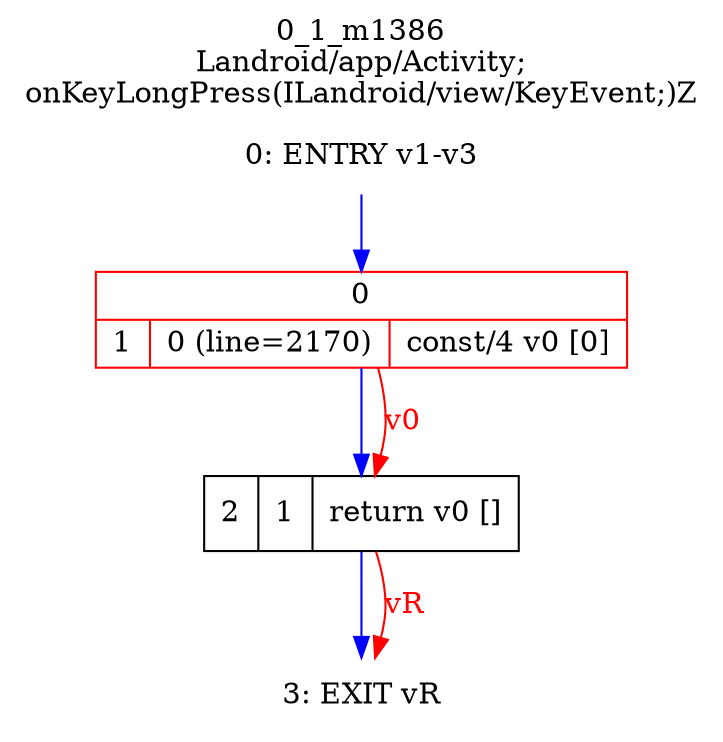 digraph G {
rankdir=UD;
labelloc=t;
label="0_1_m1386\nLandroid/app/Activity;
onKeyLongPress(ILandroid/view/KeyEvent;)Z";
0[label="0: ENTRY v1-v3",shape=plaintext];
1[label="{0|{1|0 (line=2170)|const/4 v0 [0]\l}}",shape=record, color=red];
2[label="2|1|return v0 []\l",shape=record];
3[label="3: EXIT vR",shape=plaintext];
0->1 [color=blue, fontcolor=blue,weight=100, taillabel=""];
1->2 [color=blue, fontcolor=blue,weight=100, taillabel=""];
2->3 [color=blue, fontcolor=blue,weight=100, taillabel=""];
1->2 [color=red, fontcolor=red, label="v0"];
2->3 [color=red, fontcolor=red, label="vR"];
}
